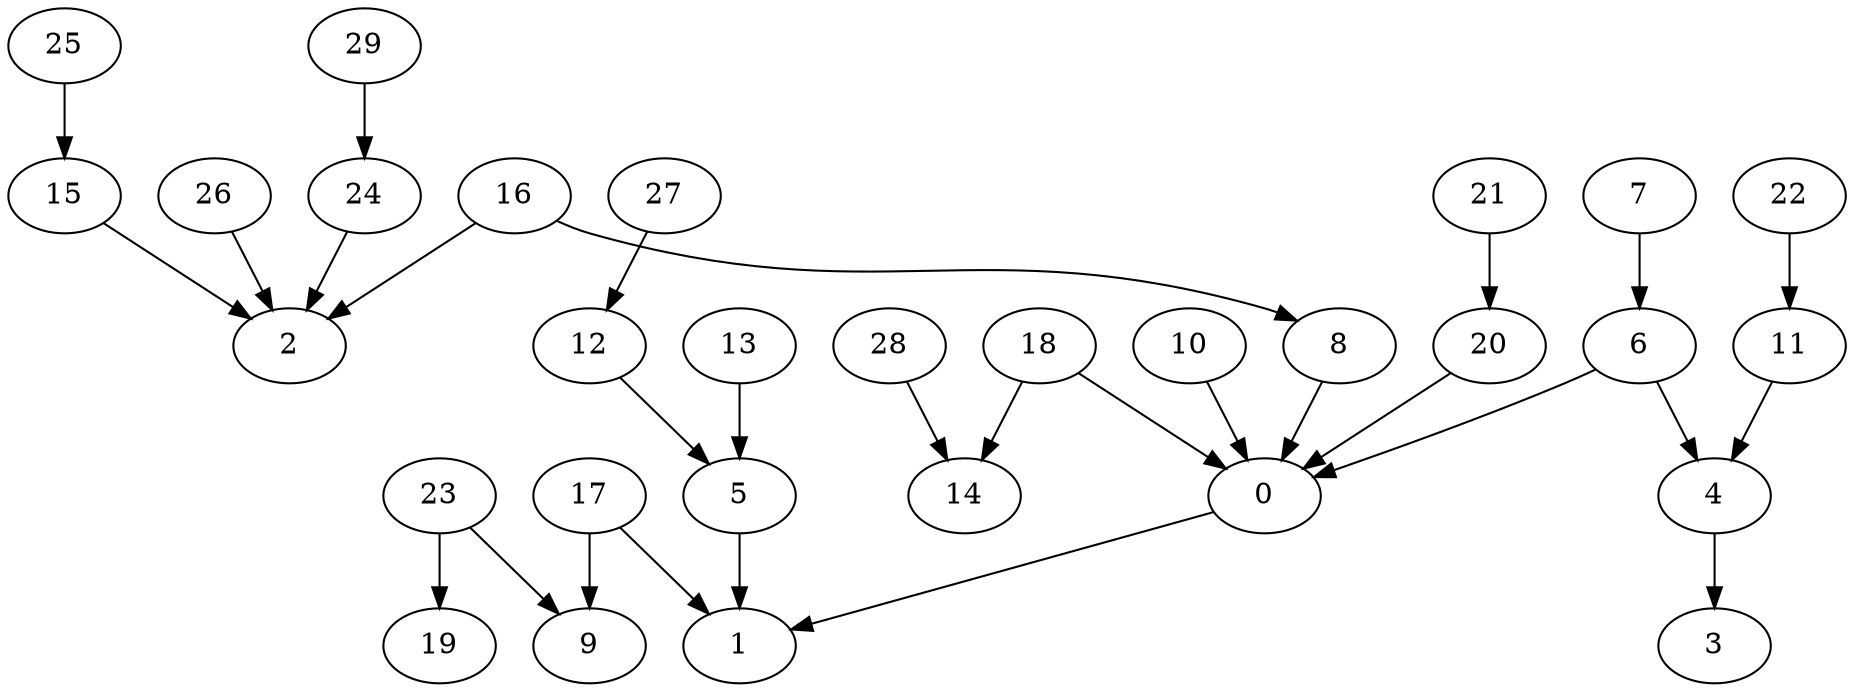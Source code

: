 digraph my_graph {
5 [label=5]
1 [label=1]
16 [label=16]
2 [label=2]
4 [label=4]
3 [label=3]
15 [label=15]
13 [label=13]
17 [label=17]
25 [label=25]
26 [label=26]
22 [label=22]
11 [label=11]
8 [label=8]
29 [label=29]
24 [label=24]
18 [label=18]
14 [label=14]
0 [label=0]
10 [label=10]
28 [label=28]
6 [label=6]
20 [label=20]
23 [label=23]
9 [label=9]
12 [label=12]
27 [label=27]
21 [label=21]
7 [label=7]
19 [label=19]
5->1
16->2
4->3
15->2
13->5
17->1
25->15
26->2
22->11
16->8
29->24
18->14
8->0
10->0
28->14
6->0
18->0
20->0
24->2
6->4
11->4
23->9
12->5
0->1
27->12
21->20
17->9
7->6
23->19
}
